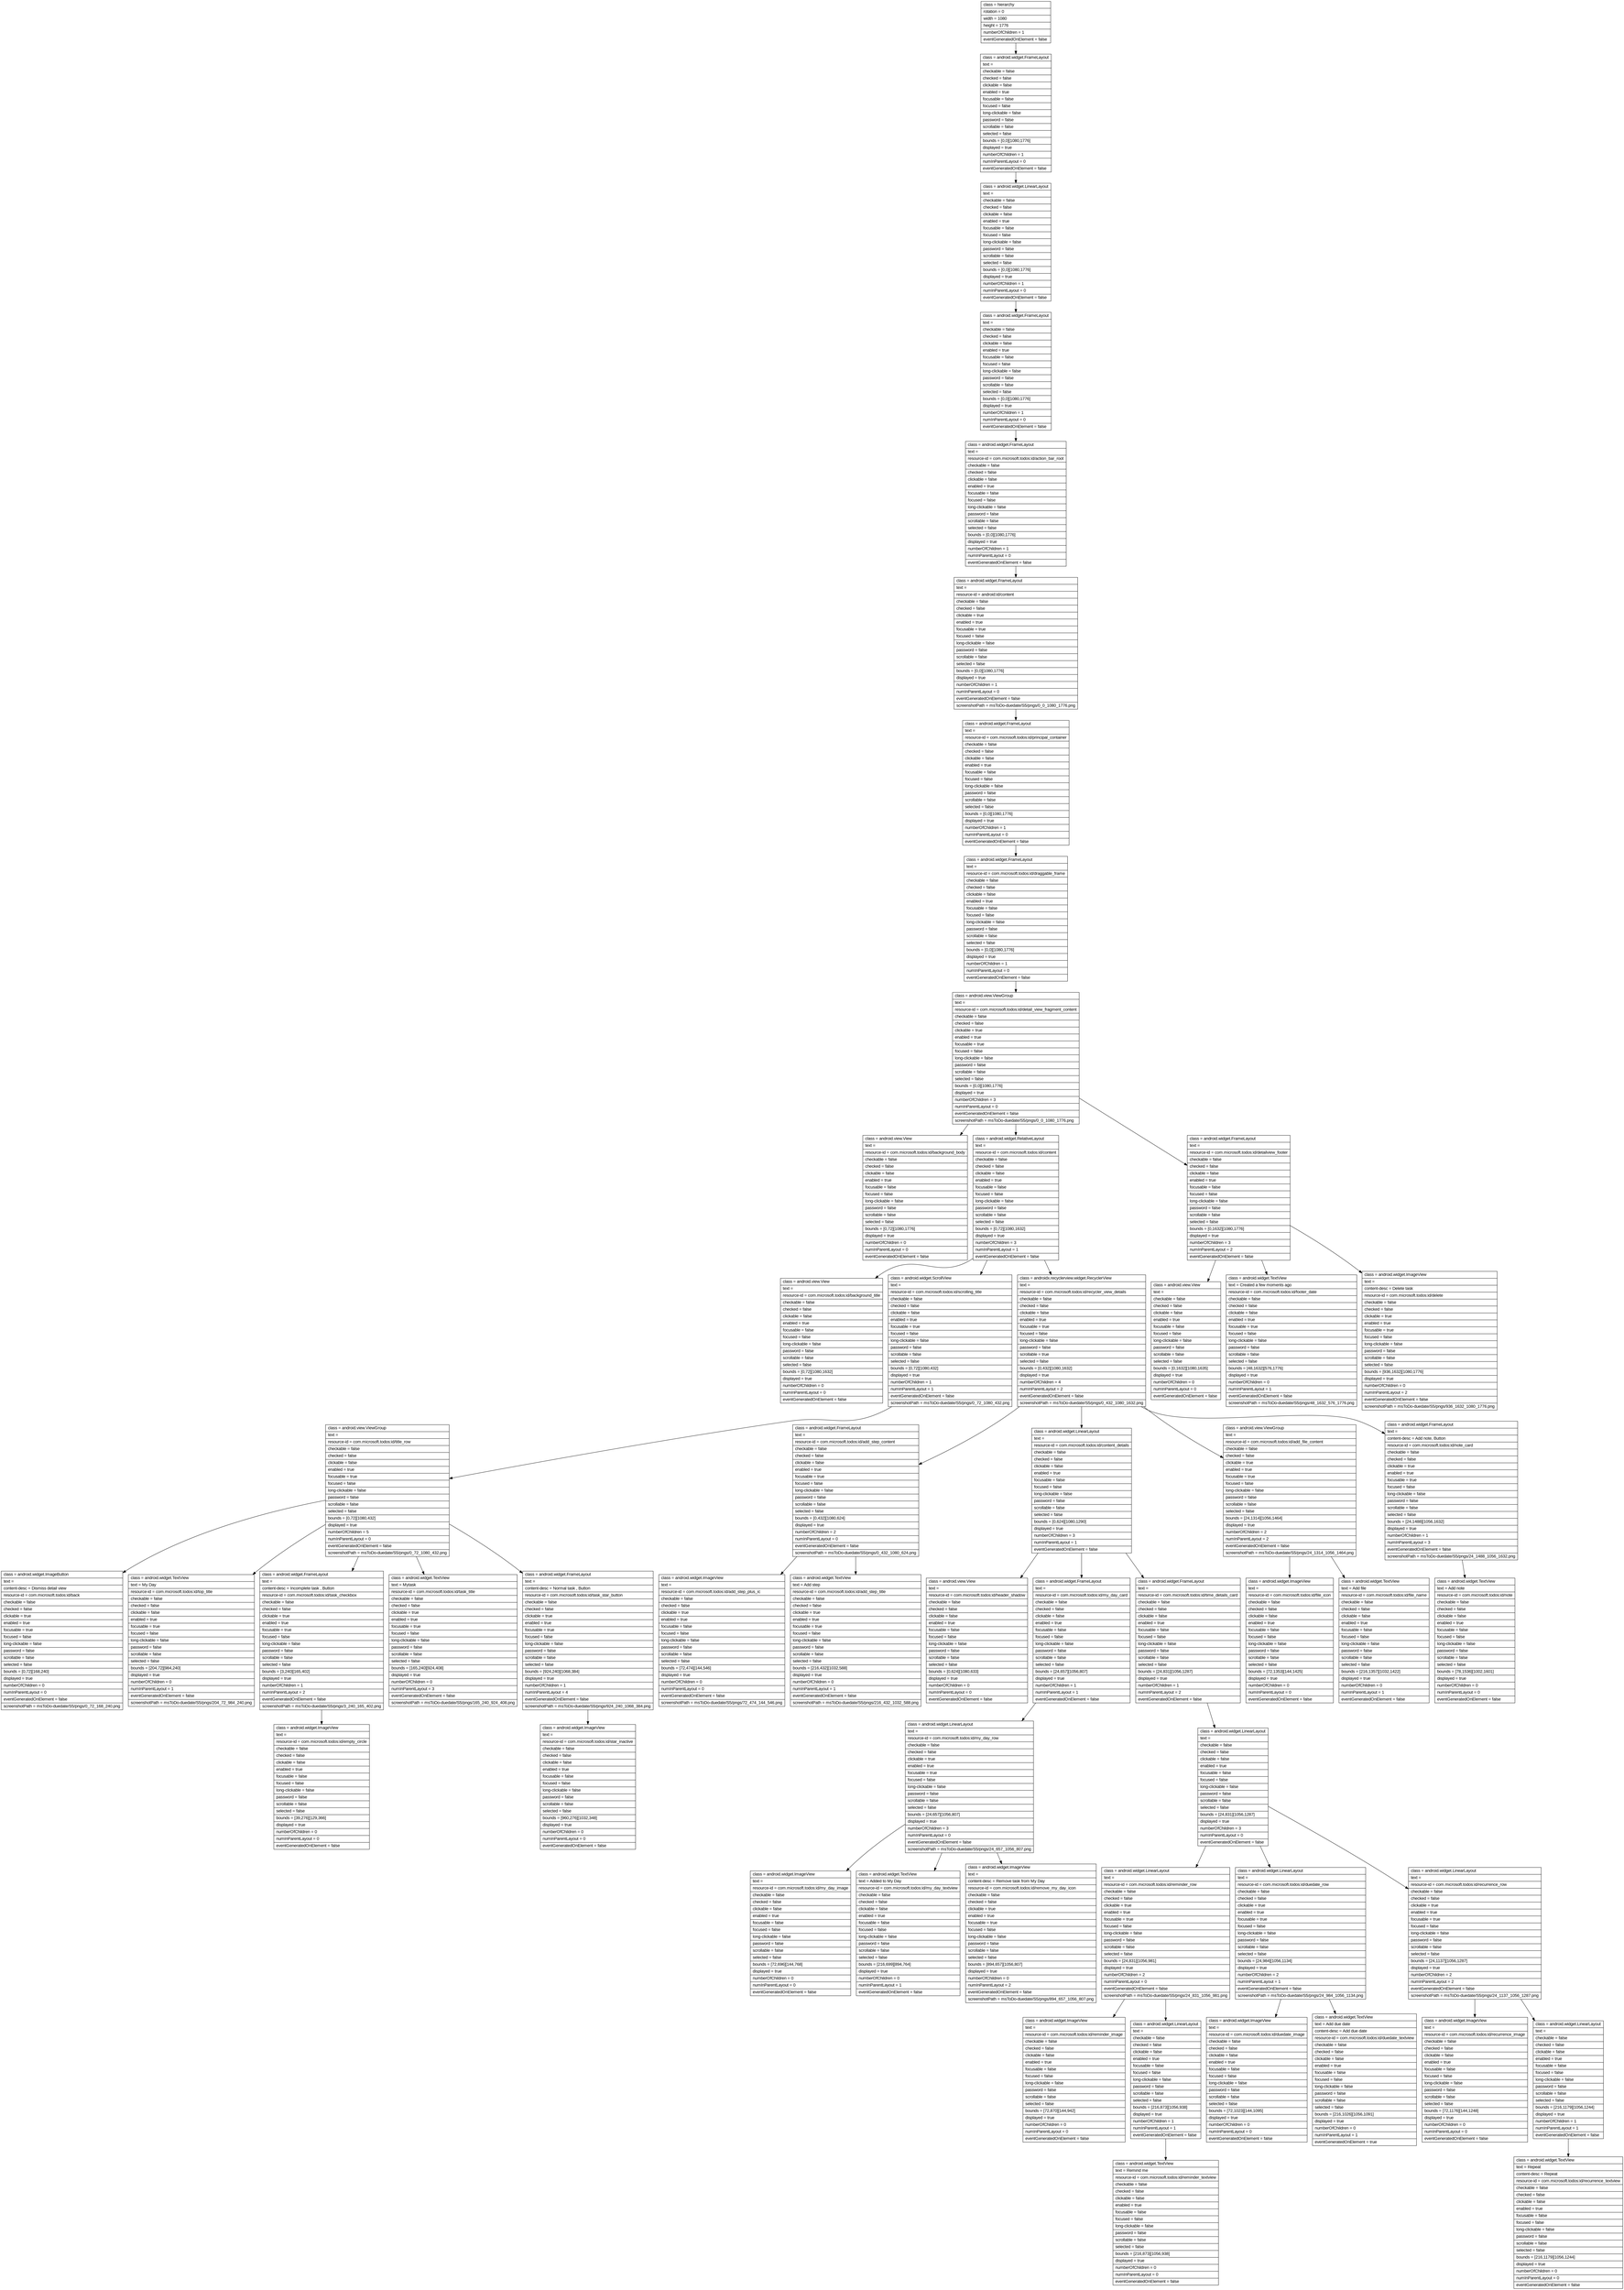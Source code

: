 digraph Layout {

	node [shape=record fontname=Arial];

	0	[label="{class = hierarchy\l|rotation = 0\l|width = 1080\l|height = 1776\l|numberOfChildren = 1\l|eventGeneratedOnElement = false \l}"]
	1	[label="{class = android.widget.FrameLayout\l|text = \l|checkable = false\l|checked = false\l|clickable = false\l|enabled = true\l|focusable = false\l|focused = false\l|long-clickable = false\l|password = false\l|scrollable = false\l|selected = false\l|bounds = [0,0][1080,1776]\l|displayed = true\l|numberOfChildren = 1\l|numInParentLayout = 0\l|eventGeneratedOnElement = false \l}"]
	2	[label="{class = android.widget.LinearLayout\l|text = \l|checkable = false\l|checked = false\l|clickable = false\l|enabled = true\l|focusable = false\l|focused = false\l|long-clickable = false\l|password = false\l|scrollable = false\l|selected = false\l|bounds = [0,0][1080,1776]\l|displayed = true\l|numberOfChildren = 1\l|numInParentLayout = 0\l|eventGeneratedOnElement = false \l}"]
	3	[label="{class = android.widget.FrameLayout\l|text = \l|checkable = false\l|checked = false\l|clickable = false\l|enabled = true\l|focusable = false\l|focused = false\l|long-clickable = false\l|password = false\l|scrollable = false\l|selected = false\l|bounds = [0,0][1080,1776]\l|displayed = true\l|numberOfChildren = 1\l|numInParentLayout = 0\l|eventGeneratedOnElement = false \l}"]
	4	[label="{class = android.widget.FrameLayout\l|text = \l|resource-id = com.microsoft.todos:id/action_bar_root\l|checkable = false\l|checked = false\l|clickable = false\l|enabled = true\l|focusable = false\l|focused = false\l|long-clickable = false\l|password = false\l|scrollable = false\l|selected = false\l|bounds = [0,0][1080,1776]\l|displayed = true\l|numberOfChildren = 1\l|numInParentLayout = 0\l|eventGeneratedOnElement = false \l}"]
	5	[label="{class = android.widget.FrameLayout\l|text = \l|resource-id = android:id/content\l|checkable = false\l|checked = false\l|clickable = true\l|enabled = true\l|focusable = true\l|focused = false\l|long-clickable = false\l|password = false\l|scrollable = false\l|selected = false\l|bounds = [0,0][1080,1776]\l|displayed = true\l|numberOfChildren = 1\l|numInParentLayout = 0\l|eventGeneratedOnElement = false \l|screenshotPath = msToDo-duedate/S5/pngs/0_0_1080_1776.png\l}"]
	6	[label="{class = android.widget.FrameLayout\l|text = \l|resource-id = com.microsoft.todos:id/principal_container\l|checkable = false\l|checked = false\l|clickable = false\l|enabled = true\l|focusable = false\l|focused = false\l|long-clickable = false\l|password = false\l|scrollable = false\l|selected = false\l|bounds = [0,0][1080,1776]\l|displayed = true\l|numberOfChildren = 1\l|numInParentLayout = 0\l|eventGeneratedOnElement = false \l}"]
	7	[label="{class = android.widget.FrameLayout\l|text = \l|resource-id = com.microsoft.todos:id/draggable_frame\l|checkable = false\l|checked = false\l|clickable = false\l|enabled = true\l|focusable = false\l|focused = false\l|long-clickable = false\l|password = false\l|scrollable = false\l|selected = false\l|bounds = [0,0][1080,1776]\l|displayed = true\l|numberOfChildren = 1\l|numInParentLayout = 0\l|eventGeneratedOnElement = false \l}"]
	8	[label="{class = android.view.ViewGroup\l|text = \l|resource-id = com.microsoft.todos:id/detail_view_fragment_content\l|checkable = false\l|checked = false\l|clickable = true\l|enabled = true\l|focusable = true\l|focused = false\l|long-clickable = false\l|password = false\l|scrollable = false\l|selected = false\l|bounds = [0,0][1080,1776]\l|displayed = true\l|numberOfChildren = 3\l|numInParentLayout = 0\l|eventGeneratedOnElement = false \l|screenshotPath = msToDo-duedate/S5/pngs/0_0_1080_1776.png\l}"]
	9	[label="{class = android.view.View\l|text = \l|resource-id = com.microsoft.todos:id/background_body\l|checkable = false\l|checked = false\l|clickable = false\l|enabled = true\l|focusable = false\l|focused = false\l|long-clickable = false\l|password = false\l|scrollable = false\l|selected = false\l|bounds = [0,72][1080,1776]\l|displayed = true\l|numberOfChildren = 0\l|numInParentLayout = 0\l|eventGeneratedOnElement = false \l}"]
	10	[label="{class = android.widget.RelativeLayout\l|text = \l|resource-id = com.microsoft.todos:id/content\l|checkable = false\l|checked = false\l|clickable = false\l|enabled = true\l|focusable = false\l|focused = false\l|long-clickable = false\l|password = false\l|scrollable = false\l|selected = false\l|bounds = [0,72][1080,1632]\l|displayed = true\l|numberOfChildren = 3\l|numInParentLayout = 1\l|eventGeneratedOnElement = false \l}"]
	11	[label="{class = android.widget.FrameLayout\l|text = \l|resource-id = com.microsoft.todos:id/detailview_footer\l|checkable = false\l|checked = false\l|clickable = false\l|enabled = true\l|focusable = false\l|focused = false\l|long-clickable = false\l|password = false\l|scrollable = false\l|selected = false\l|bounds = [0,1632][1080,1776]\l|displayed = true\l|numberOfChildren = 3\l|numInParentLayout = 2\l|eventGeneratedOnElement = false \l}"]
	12	[label="{class = android.view.View\l|text = \l|resource-id = com.microsoft.todos:id/background_title\l|checkable = false\l|checked = false\l|clickable = false\l|enabled = true\l|focusable = false\l|focused = false\l|long-clickable = false\l|password = false\l|scrollable = false\l|selected = false\l|bounds = [0,72][1080,1632]\l|displayed = true\l|numberOfChildren = 0\l|numInParentLayout = 0\l|eventGeneratedOnElement = false \l}"]
	13	[label="{class = android.widget.ScrollView\l|text = \l|resource-id = com.microsoft.todos:id/scrolling_title\l|checkable = false\l|checked = false\l|clickable = false\l|enabled = true\l|focusable = true\l|focused = false\l|long-clickable = false\l|password = false\l|scrollable = false\l|selected = false\l|bounds = [0,72][1080,432]\l|displayed = true\l|numberOfChildren = 1\l|numInParentLayout = 1\l|eventGeneratedOnElement = false \l|screenshotPath = msToDo-duedate/S5/pngs/0_72_1080_432.png\l}"]
	14	[label="{class = androidx.recyclerview.widget.RecyclerView\l|text = \l|resource-id = com.microsoft.todos:id/recycler_view_details\l|checkable = false\l|checked = false\l|clickable = false\l|enabled = true\l|focusable = true\l|focused = false\l|long-clickable = false\l|password = false\l|scrollable = true\l|selected = false\l|bounds = [0,432][1080,1632]\l|displayed = true\l|numberOfChildren = 4\l|numInParentLayout = 2\l|eventGeneratedOnElement = false \l|screenshotPath = msToDo-duedate/S5/pngs/0_432_1080_1632.png\l}"]
	15	[label="{class = android.view.View\l|text = \l|checkable = false\l|checked = false\l|clickable = false\l|enabled = true\l|focusable = false\l|focused = false\l|long-clickable = false\l|password = false\l|scrollable = false\l|selected = false\l|bounds = [0,1632][1080,1635]\l|displayed = true\l|numberOfChildren = 0\l|numInParentLayout = 0\l|eventGeneratedOnElement = false \l}"]
	16	[label="{class = android.widget.TextView\l|text = Created a few moments ago\l|resource-id = com.microsoft.todos:id/footer_date\l|checkable = false\l|checked = false\l|clickable = false\l|enabled = true\l|focusable = true\l|focused = false\l|long-clickable = false\l|password = false\l|scrollable = false\l|selected = false\l|bounds = [48,1632][576,1776]\l|displayed = true\l|numberOfChildren = 0\l|numInParentLayout = 1\l|eventGeneratedOnElement = false \l|screenshotPath = msToDo-duedate/S5/pngs/48_1632_576_1776.png\l}"]
	17	[label="{class = android.widget.ImageView\l|text = \l|content-desc = Delete task\l|resource-id = com.microsoft.todos:id/delete\l|checkable = false\l|checked = false\l|clickable = true\l|enabled = true\l|focusable = true\l|focused = false\l|long-clickable = false\l|password = false\l|scrollable = false\l|selected = false\l|bounds = [936,1632][1080,1776]\l|displayed = true\l|numberOfChildren = 0\l|numInParentLayout = 2\l|eventGeneratedOnElement = false \l|screenshotPath = msToDo-duedate/S5/pngs/936_1632_1080_1776.png\l}"]
	18	[label="{class = android.view.ViewGroup\l|text = \l|resource-id = com.microsoft.todos:id/title_row\l|checkable = false\l|checked = false\l|clickable = false\l|enabled = true\l|focusable = true\l|focused = false\l|long-clickable = false\l|password = false\l|scrollable = false\l|selected = false\l|bounds = [0,72][1080,432]\l|displayed = true\l|numberOfChildren = 5\l|numInParentLayout = 0\l|eventGeneratedOnElement = false \l|screenshotPath = msToDo-duedate/S5/pngs/0_72_1080_432.png\l}"]
	19	[label="{class = android.widget.FrameLayout\l|text = \l|resource-id = com.microsoft.todos:id/add_step_content\l|checkable = false\l|checked = false\l|clickable = false\l|enabled = true\l|focusable = true\l|focused = false\l|long-clickable = false\l|password = false\l|scrollable = false\l|selected = false\l|bounds = [0,432][1080,624]\l|displayed = true\l|numberOfChildren = 2\l|numInParentLayout = 0\l|eventGeneratedOnElement = false \l|screenshotPath = msToDo-duedate/S5/pngs/0_432_1080_624.png\l}"]
	20	[label="{class = android.widget.LinearLayout\l|text = \l|resource-id = com.microsoft.todos:id/content_details\l|checkable = false\l|checked = false\l|clickable = false\l|enabled = true\l|focusable = false\l|focused = false\l|long-clickable = false\l|password = false\l|scrollable = false\l|selected = false\l|bounds = [0,624][1080,1290]\l|displayed = true\l|numberOfChildren = 3\l|numInParentLayout = 1\l|eventGeneratedOnElement = false \l}"]
	21	[label="{class = android.view.ViewGroup\l|text = \l|resource-id = com.microsoft.todos:id/add_file_content\l|checkable = false\l|checked = false\l|clickable = true\l|enabled = true\l|focusable = true\l|focused = false\l|long-clickable = false\l|password = false\l|scrollable = false\l|selected = false\l|bounds = [24,1314][1056,1464]\l|displayed = true\l|numberOfChildren = 2\l|numInParentLayout = 2\l|eventGeneratedOnElement = false \l|screenshotPath = msToDo-duedate/S5/pngs/24_1314_1056_1464.png\l}"]
	22	[label="{class = android.widget.FrameLayout\l|text = \l|content-desc = Add note, Button\l|resource-id = com.microsoft.todos:id/note_card\l|checkable = false\l|checked = false\l|clickable = true\l|enabled = true\l|focusable = true\l|focused = false\l|long-clickable = false\l|password = false\l|scrollable = false\l|selected = false\l|bounds = [24,1488][1056,1632]\l|displayed = true\l|numberOfChildren = 1\l|numInParentLayout = 3\l|eventGeneratedOnElement = false \l|screenshotPath = msToDo-duedate/S5/pngs/24_1488_1056_1632.png\l}"]
	23	[label="{class = android.widget.ImageButton\l|text = \l|content-desc = Dismiss detail view\l|resource-id = com.microsoft.todos:id/back\l|checkable = false\l|checked = false\l|clickable = true\l|enabled = true\l|focusable = true\l|focused = false\l|long-clickable = false\l|password = false\l|scrollable = false\l|selected = false\l|bounds = [0,72][168,240]\l|displayed = true\l|numberOfChildren = 0\l|numInParentLayout = 0\l|eventGeneratedOnElement = false \l|screenshotPath = msToDo-duedate/S5/pngs/0_72_168_240.png\l}"]
	24	[label="{class = android.widget.TextView\l|text = My Day\l|resource-id = com.microsoft.todos:id/top_title\l|checkable = false\l|checked = false\l|clickable = false\l|enabled = true\l|focusable = true\l|focused = false\l|long-clickable = false\l|password = false\l|scrollable = false\l|selected = false\l|bounds = [204,72][984,240]\l|displayed = true\l|numberOfChildren = 0\l|numInParentLayout = 1\l|eventGeneratedOnElement = false \l|screenshotPath = msToDo-duedate/S5/pngs/204_72_984_240.png\l}"]
	25	[label="{class = android.widget.FrameLayout\l|text = \l|content-desc = Incomplete task , Button\l|resource-id = com.microsoft.todos:id/task_checkbox\l|checkable = false\l|checked = false\l|clickable = true\l|enabled = true\l|focusable = true\l|focused = false\l|long-clickable = false\l|password = false\l|scrollable = false\l|selected = false\l|bounds = [3,240][165,402]\l|displayed = true\l|numberOfChildren = 1\l|numInParentLayout = 2\l|eventGeneratedOnElement = false \l|screenshotPath = msToDo-duedate/S5/pngs/3_240_165_402.png\l}"]
	26	[label="{class = android.widget.TextView\l|text = Mytask\l|resource-id = com.microsoft.todos:id/task_title\l|checkable = false\l|checked = false\l|clickable = true\l|enabled = true\l|focusable = true\l|focused = false\l|long-clickable = false\l|password = false\l|scrollable = false\l|selected = false\l|bounds = [165,240][924,408]\l|displayed = true\l|numberOfChildren = 0\l|numInParentLayout = 3\l|eventGeneratedOnElement = false \l|screenshotPath = msToDo-duedate/S5/pngs/165_240_924_408.png\l}"]
	27	[label="{class = android.widget.FrameLayout\l|text = \l|content-desc = Normal task , Button\l|resource-id = com.microsoft.todos:id/task_star_button\l|checkable = false\l|checked = false\l|clickable = true\l|enabled = true\l|focusable = true\l|focused = false\l|long-clickable = false\l|password = false\l|scrollable = false\l|selected = false\l|bounds = [924,240][1068,384]\l|displayed = true\l|numberOfChildren = 1\l|numInParentLayout = 4\l|eventGeneratedOnElement = false \l|screenshotPath = msToDo-duedate/S5/pngs/924_240_1068_384.png\l}"]
	28	[label="{class = android.widget.ImageView\l|text = \l|resource-id = com.microsoft.todos:id/add_step_plus_ic\l|checkable = false\l|checked = false\l|clickable = true\l|enabled = true\l|focusable = false\l|focused = false\l|long-clickable = false\l|password = false\l|scrollable = false\l|selected = false\l|bounds = [72,474][144,546]\l|displayed = true\l|numberOfChildren = 0\l|numInParentLayout = 0\l|eventGeneratedOnElement = false \l|screenshotPath = msToDo-duedate/S5/pngs/72_474_144_546.png\l}"]
	29	[label="{class = android.widget.TextView\l|text = Add step\l|resource-id = com.microsoft.todos:id/add_step_title\l|checkable = false\l|checked = false\l|clickable = true\l|enabled = true\l|focusable = true\l|focused = false\l|long-clickable = false\l|password = false\l|scrollable = false\l|selected = false\l|bounds = [216,432][1032,588]\l|displayed = true\l|numberOfChildren = 0\l|numInParentLayout = 1\l|eventGeneratedOnElement = false \l|screenshotPath = msToDo-duedate/S5/pngs/216_432_1032_588.png\l}"]
	30	[label="{class = android.view.View\l|text = \l|resource-id = com.microsoft.todos:id/header_shadow\l|checkable = false\l|checked = false\l|clickable = false\l|enabled = true\l|focusable = false\l|focused = false\l|long-clickable = false\l|password = false\l|scrollable = false\l|selected = false\l|bounds = [0,624][1080,633]\l|displayed = true\l|numberOfChildren = 0\l|numInParentLayout = 0\l|eventGeneratedOnElement = false \l}"]
	31	[label="{class = android.widget.FrameLayout\l|text = \l|resource-id = com.microsoft.todos:id/my_day_card\l|checkable = false\l|checked = false\l|clickable = false\l|enabled = true\l|focusable = false\l|focused = false\l|long-clickable = false\l|password = false\l|scrollable = false\l|selected = false\l|bounds = [24,657][1056,807]\l|displayed = true\l|numberOfChildren = 1\l|numInParentLayout = 1\l|eventGeneratedOnElement = false \l}"]
	32	[label="{class = android.widget.FrameLayout\l|text = \l|resource-id = com.microsoft.todos:id/time_details_card\l|checkable = false\l|checked = false\l|clickable = false\l|enabled = true\l|focusable = false\l|focused = false\l|long-clickable = false\l|password = false\l|scrollable = false\l|selected = false\l|bounds = [24,831][1056,1287]\l|displayed = true\l|numberOfChildren = 1\l|numInParentLayout = 2\l|eventGeneratedOnElement = false \l}"]
	33	[label="{class = android.widget.ImageView\l|text = \l|resource-id = com.microsoft.todos:id/file_icon\l|checkable = false\l|checked = false\l|clickable = false\l|enabled = true\l|focusable = false\l|focused = false\l|long-clickable = false\l|password = false\l|scrollable = false\l|selected = false\l|bounds = [72,1353][144,1425]\l|displayed = true\l|numberOfChildren = 0\l|numInParentLayout = 0\l|eventGeneratedOnElement = false \l}"]
	34	[label="{class = android.widget.TextView\l|text = Add file\l|resource-id = com.microsoft.todos:id/file_name\l|checkable = false\l|checked = false\l|clickable = false\l|enabled = true\l|focusable = false\l|focused = false\l|long-clickable = false\l|password = false\l|scrollable = false\l|selected = false\l|bounds = [216,1357][1032,1422]\l|displayed = true\l|numberOfChildren = 0\l|numInParentLayout = 1\l|eventGeneratedOnElement = false \l}"]
	35	[label="{class = android.widget.TextView\l|text = Add note\l|resource-id = com.microsoft.todos:id/note\l|checkable = false\l|checked = false\l|clickable = false\l|enabled = true\l|focusable = false\l|focused = false\l|long-clickable = false\l|password = false\l|scrollable = false\l|selected = false\l|bounds = [78,1536][1002,1601]\l|displayed = true\l|numberOfChildren = 0\l|numInParentLayout = 0\l|eventGeneratedOnElement = false \l}"]
	36	[label="{class = android.widget.ImageView\l|text = \l|resource-id = com.microsoft.todos:id/empty_circle\l|checkable = false\l|checked = false\l|clickable = false\l|enabled = true\l|focusable = false\l|focused = false\l|long-clickable = false\l|password = false\l|scrollable = false\l|selected = false\l|bounds = [39,276][129,366]\l|displayed = true\l|numberOfChildren = 0\l|numInParentLayout = 0\l|eventGeneratedOnElement = false \l}"]
	37	[label="{class = android.widget.ImageView\l|text = \l|resource-id = com.microsoft.todos:id/star_inactive\l|checkable = false\l|checked = false\l|clickable = false\l|enabled = true\l|focusable = false\l|focused = false\l|long-clickable = false\l|password = false\l|scrollable = false\l|selected = false\l|bounds = [960,276][1032,348]\l|displayed = true\l|numberOfChildren = 0\l|numInParentLayout = 0\l|eventGeneratedOnElement = false \l}"]
	38	[label="{class = android.widget.LinearLayout\l|text = \l|resource-id = com.microsoft.todos:id/my_day_row\l|checkable = false\l|checked = false\l|clickable = true\l|enabled = true\l|focusable = true\l|focused = false\l|long-clickable = false\l|password = false\l|scrollable = false\l|selected = false\l|bounds = [24,657][1056,807]\l|displayed = true\l|numberOfChildren = 3\l|numInParentLayout = 0\l|eventGeneratedOnElement = false \l|screenshotPath = msToDo-duedate/S5/pngs/24_657_1056_807.png\l}"]
	39	[label="{class = android.widget.LinearLayout\l|text = \l|checkable = false\l|checked = false\l|clickable = false\l|enabled = true\l|focusable = false\l|focused = false\l|long-clickable = false\l|password = false\l|scrollable = false\l|selected = false\l|bounds = [24,831][1056,1287]\l|displayed = true\l|numberOfChildren = 3\l|numInParentLayout = 0\l|eventGeneratedOnElement = false \l}"]
	40	[label="{class = android.widget.ImageView\l|text = \l|resource-id = com.microsoft.todos:id/my_day_image\l|checkable = false\l|checked = false\l|clickable = false\l|enabled = true\l|focusable = false\l|focused = false\l|long-clickable = false\l|password = false\l|scrollable = false\l|selected = false\l|bounds = [72,696][144,768]\l|displayed = true\l|numberOfChildren = 0\l|numInParentLayout = 0\l|eventGeneratedOnElement = false \l}"]
	41	[label="{class = android.widget.TextView\l|text = Added to My Day\l|resource-id = com.microsoft.todos:id/my_day_textview\l|checkable = false\l|checked = false\l|clickable = false\l|enabled = true\l|focusable = false\l|focused = false\l|long-clickable = false\l|password = false\l|scrollable = false\l|selected = false\l|bounds = [216,699][894,764]\l|displayed = true\l|numberOfChildren = 0\l|numInParentLayout = 1\l|eventGeneratedOnElement = false \l}"]
	42	[label="{class = android.widget.ImageView\l|text = \l|content-desc = Remove task from My Day\l|resource-id = com.microsoft.todos:id/remove_my_day_icon\l|checkable = false\l|checked = false\l|clickable = true\l|enabled = true\l|focusable = true\l|focused = false\l|long-clickable = false\l|password = false\l|scrollable = false\l|selected = false\l|bounds = [894,657][1056,807]\l|displayed = true\l|numberOfChildren = 0\l|numInParentLayout = 2\l|eventGeneratedOnElement = false \l|screenshotPath = msToDo-duedate/S5/pngs/894_657_1056_807.png\l}"]
	43	[label="{class = android.widget.LinearLayout\l|text = \l|resource-id = com.microsoft.todos:id/reminder_row\l|checkable = false\l|checked = false\l|clickable = true\l|enabled = true\l|focusable = true\l|focused = false\l|long-clickable = false\l|password = false\l|scrollable = false\l|selected = false\l|bounds = [24,831][1056,981]\l|displayed = true\l|numberOfChildren = 2\l|numInParentLayout = 0\l|eventGeneratedOnElement = false \l|screenshotPath = msToDo-duedate/S5/pngs/24_831_1056_981.png\l}"]
	44	[label="{class = android.widget.LinearLayout\l|text = \l|resource-id = com.microsoft.todos:id/duedate_row\l|checkable = false\l|checked = false\l|clickable = true\l|enabled = true\l|focusable = true\l|focused = false\l|long-clickable = false\l|password = false\l|scrollable = false\l|selected = false\l|bounds = [24,984][1056,1134]\l|displayed = true\l|numberOfChildren = 2\l|numInParentLayout = 1\l|eventGeneratedOnElement = false \l|screenshotPath = msToDo-duedate/S5/pngs/24_984_1056_1134.png\l}"]
	45	[label="{class = android.widget.LinearLayout\l|text = \l|resource-id = com.microsoft.todos:id/recurrence_row\l|checkable = false\l|checked = false\l|clickable = true\l|enabled = true\l|focusable = true\l|focused = false\l|long-clickable = false\l|password = false\l|scrollable = false\l|selected = false\l|bounds = [24,1137][1056,1287]\l|displayed = true\l|numberOfChildren = 2\l|numInParentLayout = 2\l|eventGeneratedOnElement = false \l|screenshotPath = msToDo-duedate/S5/pngs/24_1137_1056_1287.png\l}"]
	46	[label="{class = android.widget.ImageView\l|text = \l|resource-id = com.microsoft.todos:id/reminder_image\l|checkable = false\l|checked = false\l|clickable = false\l|enabled = true\l|focusable = false\l|focused = false\l|long-clickable = false\l|password = false\l|scrollable = false\l|selected = false\l|bounds = [72,870][144,942]\l|displayed = true\l|numberOfChildren = 0\l|numInParentLayout = 0\l|eventGeneratedOnElement = false \l}"]
	47	[label="{class = android.widget.LinearLayout\l|text = \l|checkable = false\l|checked = false\l|clickable = false\l|enabled = true\l|focusable = false\l|focused = false\l|long-clickable = false\l|password = false\l|scrollable = false\l|selected = false\l|bounds = [216,873][1056,938]\l|displayed = true\l|numberOfChildren = 1\l|numInParentLayout = 1\l|eventGeneratedOnElement = false \l}"]
	48	[label="{class = android.widget.ImageView\l|text = \l|resource-id = com.microsoft.todos:id/duedate_image\l|checkable = false\l|checked = false\l|clickable = false\l|enabled = true\l|focusable = false\l|focused = false\l|long-clickable = false\l|password = false\l|scrollable = false\l|selected = false\l|bounds = [72,1023][144,1095]\l|displayed = true\l|numberOfChildren = 0\l|numInParentLayout = 0\l|eventGeneratedOnElement = false \l}"]
	49	[label="{class = android.widget.TextView\l|text = Add due date\l|content-desc = Add due date\l|resource-id = com.microsoft.todos:id/duedate_textview\l|checkable = false\l|checked = false\l|clickable = false\l|enabled = true\l|focusable = false\l|focused = false\l|long-clickable = false\l|password = false\l|scrollable = false\l|selected = false\l|bounds = [216,1026][1056,1091]\l|displayed = true\l|numberOfChildren = 0\l|numInParentLayout = 1\l|eventGeneratedOnElement = true \l}"]
	50	[label="{class = android.widget.ImageView\l|text = \l|resource-id = com.microsoft.todos:id/recurrence_image\l|checkable = false\l|checked = false\l|clickable = false\l|enabled = true\l|focusable = false\l|focused = false\l|long-clickable = false\l|password = false\l|scrollable = false\l|selected = false\l|bounds = [72,1176][144,1248]\l|displayed = true\l|numberOfChildren = 0\l|numInParentLayout = 0\l|eventGeneratedOnElement = false \l}"]
	51	[label="{class = android.widget.LinearLayout\l|text = \l|checkable = false\l|checked = false\l|clickable = false\l|enabled = true\l|focusable = false\l|focused = false\l|long-clickable = false\l|password = false\l|scrollable = false\l|selected = false\l|bounds = [216,1179][1056,1244]\l|displayed = true\l|numberOfChildren = 1\l|numInParentLayout = 1\l|eventGeneratedOnElement = false \l}"]
	52	[label="{class = android.widget.TextView\l|text = Remind me\l|resource-id = com.microsoft.todos:id/reminder_textview\l|checkable = false\l|checked = false\l|clickable = false\l|enabled = true\l|focusable = false\l|focused = false\l|long-clickable = false\l|password = false\l|scrollable = false\l|selected = false\l|bounds = [216,873][1056,938]\l|displayed = true\l|numberOfChildren = 0\l|numInParentLayout = 0\l|eventGeneratedOnElement = false \l}"]
	53	[label="{class = android.widget.TextView\l|text = Repeat\l|content-desc = Repeat\l|resource-id = com.microsoft.todos:id/recurrence_textview\l|checkable = false\l|checked = false\l|clickable = false\l|enabled = true\l|focusable = false\l|focused = false\l|long-clickable = false\l|password = false\l|scrollable = false\l|selected = false\l|bounds = [216,1179][1056,1244]\l|displayed = true\l|numberOfChildren = 0\l|numInParentLayout = 0\l|eventGeneratedOnElement = false \l}"]


	0 -> 1
	1 -> 2
	2 -> 3
	3 -> 4
	4 -> 5
	5 -> 6
	6 -> 7
	7 -> 8
	8 -> 9
	8 -> 10
	8 -> 11
	10 -> 12
	10 -> 13
	10 -> 14
	11 -> 15
	11 -> 16
	11 -> 17
	13 -> 18
	14 -> 19
	14 -> 20
	14 -> 21
	14 -> 22
	18 -> 23
	18 -> 24
	18 -> 25
	18 -> 26
	18 -> 27
	19 -> 28
	19 -> 29
	20 -> 30
	20 -> 31
	20 -> 32
	21 -> 33
	21 -> 34
	22 -> 35
	25 -> 36
	27 -> 37
	31 -> 38
	32 -> 39
	38 -> 40
	38 -> 41
	38 -> 42
	39 -> 43
	39 -> 44
	39 -> 45
	43 -> 46
	43 -> 47
	44 -> 48
	44 -> 49
	45 -> 50
	45 -> 51
	47 -> 52
	51 -> 53


}